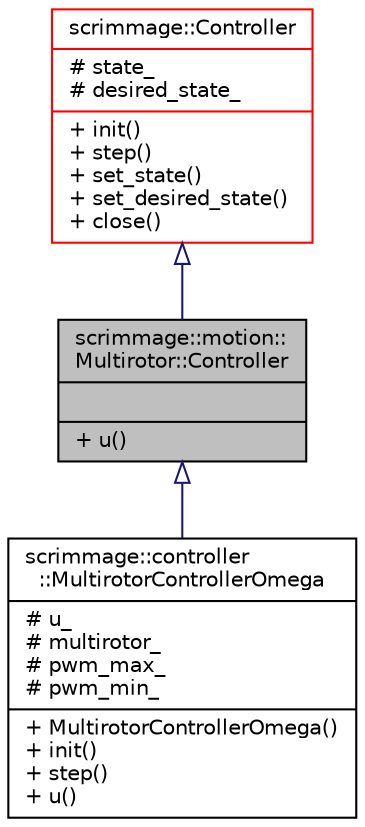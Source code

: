 digraph "scrimmage::motion::Multirotor::Controller"
{
 // LATEX_PDF_SIZE
  edge [fontname="Helvetica",fontsize="10",labelfontname="Helvetica",labelfontsize="10"];
  node [fontname="Helvetica",fontsize="10",shape=record];
  Node1 [label="{scrimmage::motion::\lMultirotor::Controller\n||+ u()\l}",height=0.2,width=0.4,color="black", fillcolor="grey75", style="filled", fontcolor="black",tooltip=" "];
  Node2 -> Node1 [dir="back",color="midnightblue",fontsize="10",style="solid",arrowtail="onormal",fontname="Helvetica"];
  Node2 [label="{scrimmage::Controller\n|# state_\l# desired_state_\l|+ init()\l+ step()\l+ set_state()\l+ set_desired_state()\l+ close()\l}",height=0.2,width=0.4,color="red", fillcolor="white", style="filled",URL="$classscrimmage_1_1Controller.html",tooltip=" "];
  Node1 -> Node6 [dir="back",color="midnightblue",fontsize="10",style="solid",arrowtail="onormal",fontname="Helvetica"];
  Node6 [label="{scrimmage::controller\l::MultirotorControllerOmega\n|# u_\l# multirotor_\l# pwm_max_\l# pwm_min_\l|+ MultirotorControllerOmega()\l+ init()\l+ step()\l+ u()\l}",height=0.2,width=0.4,color="black", fillcolor="white", style="filled",URL="$classscrimmage_1_1controller_1_1MultirotorControllerOmega.html",tooltip=" "];
}

